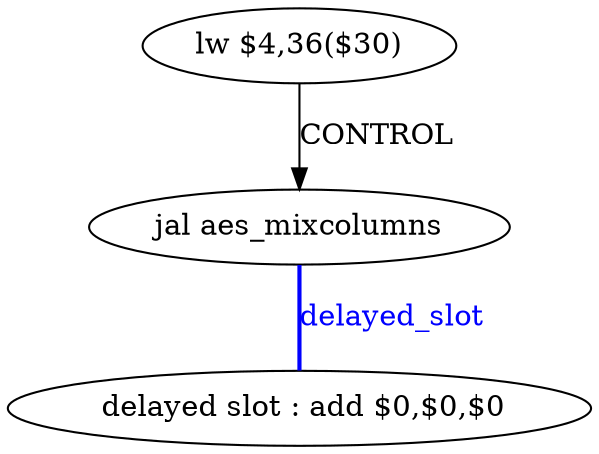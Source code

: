 digraph G1 {
node [shape = ellipse];
i2 [label = " delayed slot : add $0,$0,$0"] ;
i1 ->  i2 [style = bold, dir= none, fontcolor = blue, color = blue, label= "delayed_slot"];
i1 [label = "jal aes_mixcolumns"] ;
i0 [label = "lw $4,36($30)"] ;
i0 ->  i1 [label= "CONTROL"];
}
